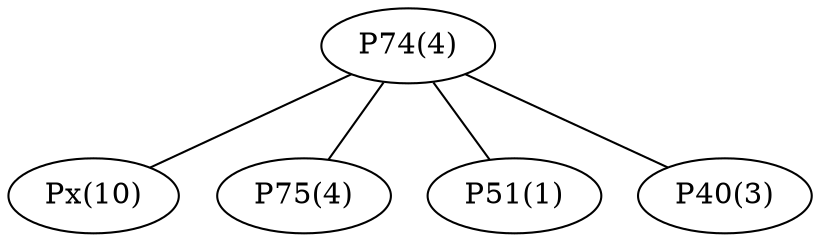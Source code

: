 graph network {
	"P74(4)";
	"Px(10)";
	"P75(4)";
	"P51(1)";
	"P40(3)";
	"P74(4)" -- "Px(10)";
	"P74(4)" -- "P75(4)";
	"P74(4)" -- "P51(1)";
	"P74(4)" -- "P40(3)";
}